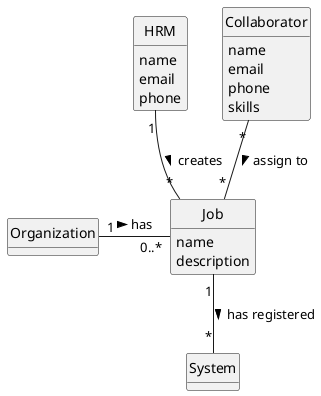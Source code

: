 @startuml
skinparam monochrome true
skinparam packageStyle rectangle
skinparam shadowing false

'left to right direction

skinparam classAttributeIconSize 0

hide circle
hide methods

'title Domain Model

'class Platform {
'  -description
'}

class Organization {

}

class Job {
    name
    description

}

'class Category {
'    description
'}

class HRM {
    name
    email
    phone
}

class Collaborator {
    name
    email
    phone
    skills
}

'Platform "1" -- "*" Category : defines >
'Organization "1" - "0..*" HRM : has >
Organization "1" - "0..*" Job: has >
Job "1" -- "*" System : has registered >
'Task "*" -- "1" Employee: created by >
HRM "1" -- "*" Job : creates   >
Collaborator "*" -- "*" Job : assign to >
'Employee "0..1" -- "1" User: acts as >
'Job "*" - "1" Category: cataloged as >
@enduml